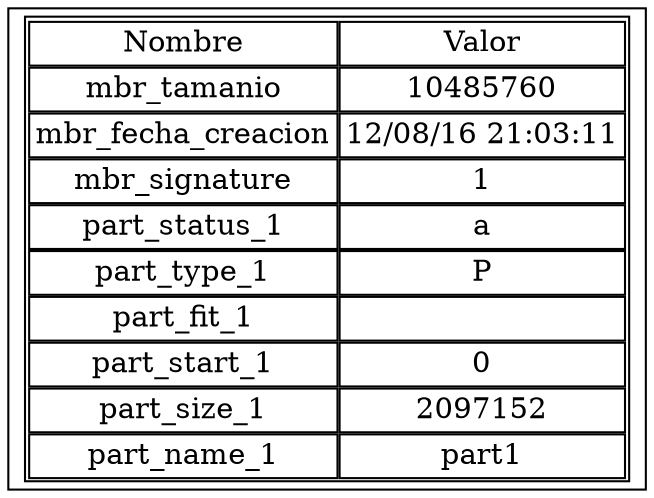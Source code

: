 digraph G { node[shape=box] a0 [label=< <TABLE BORDER = "1" CELLBORDER="1" CELLSPACING = "1"> 
<TR><TD>Nombre</TD><TD>Valor</TD></TR>
<TR><TD>mbr_tamanio</TD><TD>10485760</TD></TR>
 <TR><TD>mbr_fecha_creacion</TD><TD>12/08/16 21:03:11</TD></TR>
 <TR><TD>mbr_signature</TD><TD>1</TD></TR>
<TR><TD>part_status_1</TD><TD>a</TD></TR>
 <TR><TD>part_type_1</TD><TD>P</TD></TR>
<TR><TD>part_fit_1</TD><TD></TD></TR>
 <TR><TD>part_start_1</TD><TD>0</TD></TR>
<TR><TD>part_size_1</TD><TD>2097152</TD></TR>
 <TR><TD>part_name_1</TD><TD>part1</TD></TR>
 </TABLE>>]; } 